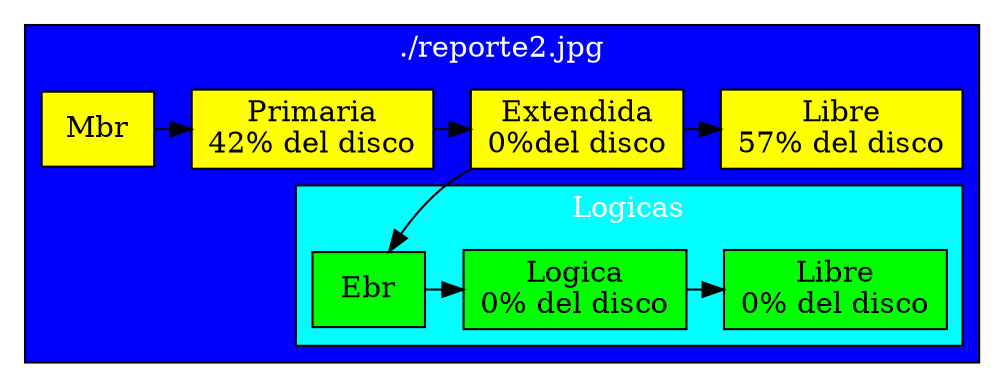 digraph G {
 subgraph cluster1 {fillcolor="blue" label="./reporte2.jpg" fontcolor="white" style="filled"
node [shape=box fillcolor="yellow" style="filled"]
node0[label="Mbr"];
node1[label="Primaria\n42% del disco"];
node2[label="Extendida\n0%del disco"];
subgraph cluster2 {fillcolor="cyan" label="Logicas"style="filled"
node [shape=box fillcolor="green" style="filled" ]
nodel0[label="Ebr"];
nodel1[label="Logica\n0% del disco"];
nodel2[label="Libre\n0% del disco"];
rank=same{nodel0->nodel1->nodel2}
};
node3[label="Libre\n57% del disco"];
rank=same{node0->node1->node2->node3}
node2->nodel0
}
}

